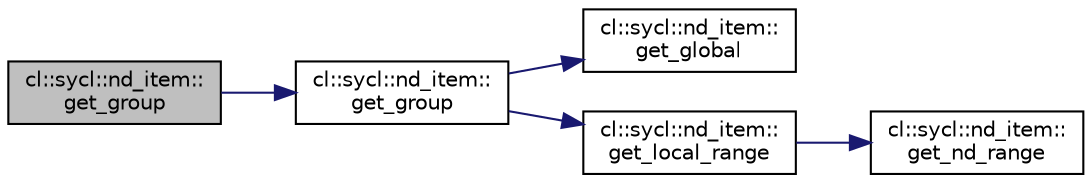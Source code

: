 digraph "cl::sycl::nd_item::get_group"
{
 // INTERACTIVE_SVG=YES
  bgcolor="transparent";
  edge [fontname="Helvetica",fontsize="10",labelfontname="Helvetica",labelfontsize="10"];
  node [fontname="Helvetica",fontsize="10",shape=record];
  rankdir="LR";
  Node1 [label="cl::sycl::nd_item::\lget_group",height=0.2,width=0.4,color="black", fillcolor="grey75", style="filled", fontcolor="black"];
  Node1 -> Node2 [color="midnightblue",fontsize="10",style="solid",fontname="Helvetica"];
  Node2 [label="cl::sycl::nd_item::\lget_group",height=0.2,width=0.4,color="black",URL="$group__parallelism.html#ab71779683ef24439cff0aac8a14484ff",tooltip="Return the constituent group group representing the work-group&#39;s position within the overall nd_range..."];
  Node2 -> Node3 [color="midnightblue",fontsize="10",style="solid",fontname="Helvetica"];
  Node3 [label="cl::sycl::nd_item::\lget_global",height=0.2,width=0.4,color="black",URL="$group__parallelism.html#ac139709aba7e19caa97285e2a68d1c13",tooltip="Return the constituent global id representing the work-item&#39;s position in the global iteration space..."];
  Node2 -> Node4 [color="midnightblue",fontsize="10",style="solid",fontname="Helvetica"];
  Node4 [label="cl::sycl::nd_item::\lget_local_range",height=0.2,width=0.4,color="black",URL="$group__parallelism.html#a059085e2f836ace9bf81c3c0deea1160",tooltip="Return a range<> representing the dimensions of the current work-group. "];
  Node4 -> Node5 [color="midnightblue",fontsize="10",style="solid",fontname="Helvetica"];
  Node5 [label="cl::sycl::nd_item::\lget_nd_range",height=0.2,width=0.4,color="black",URL="$group__parallelism.html#a8af188fe187ca9307cb498f13bf36796",tooltip="Return the nd_range<> of the current execution. "];
}

